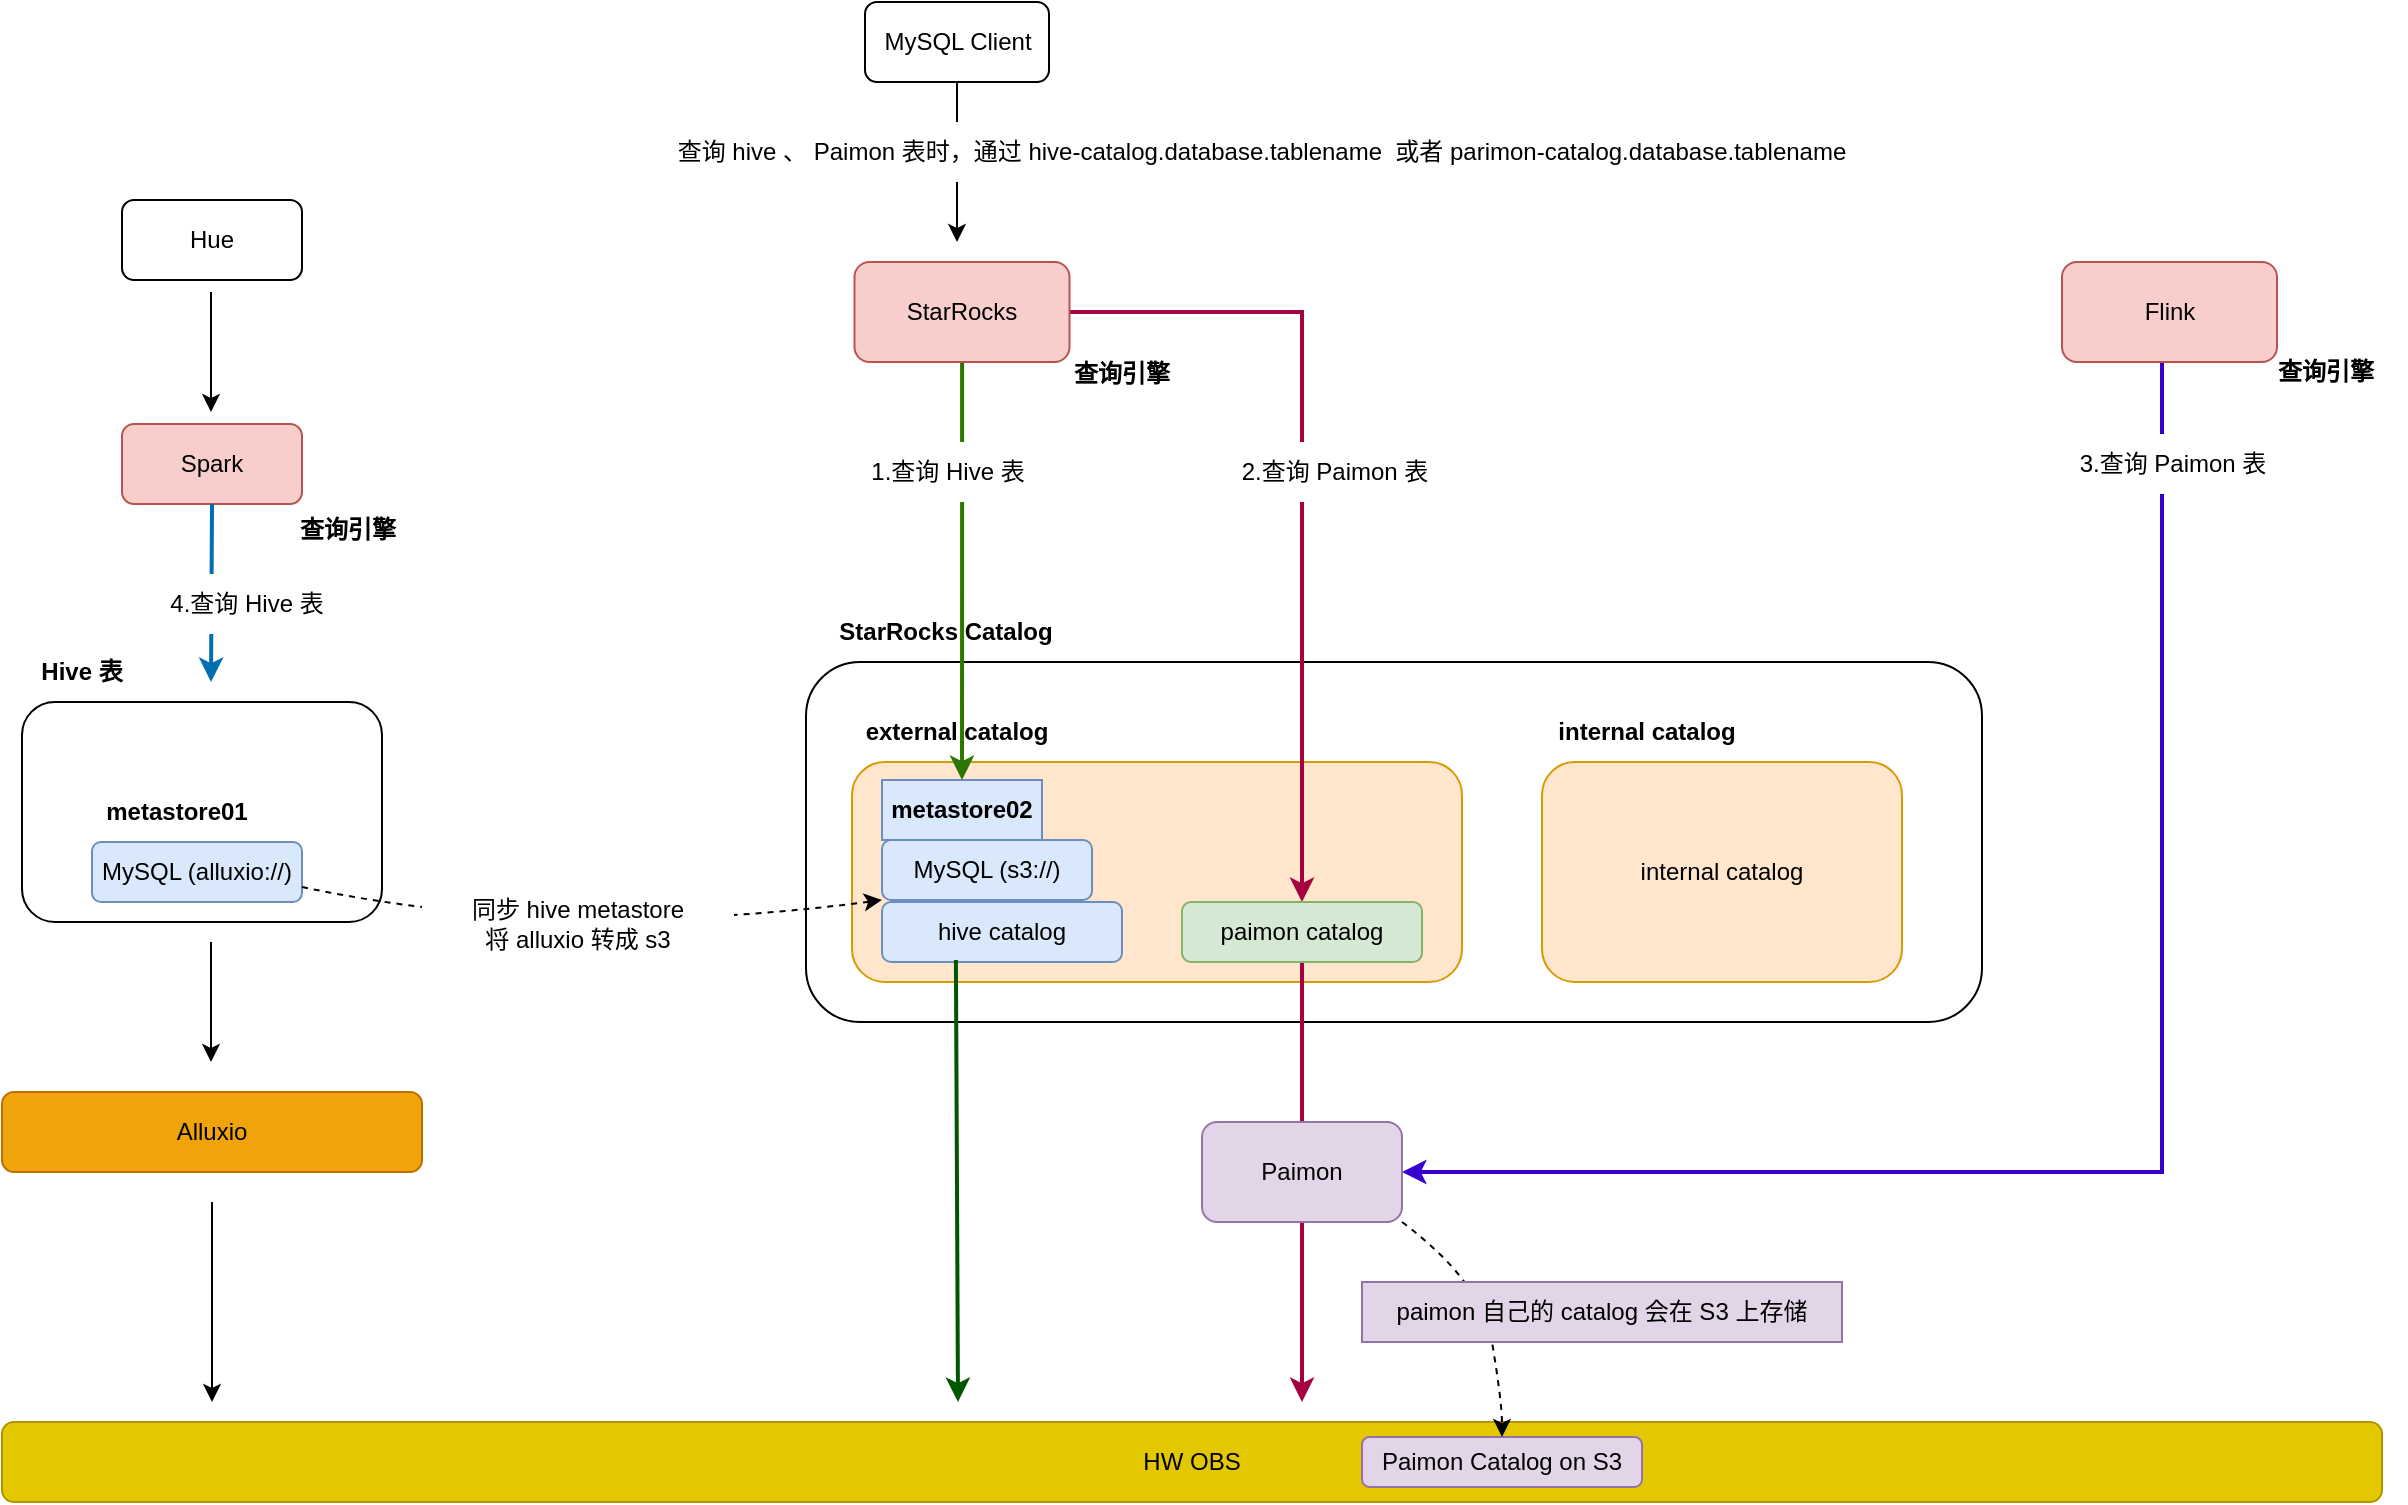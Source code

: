 <mxfile version="25.0.2">
  <diagram name="第 1 页" id="8rUQB08ghnEdtaq1rvVv">
    <mxGraphModel dx="1834" dy="1254" grid="1" gridSize="10" guides="1" tooltips="1" connect="1" arrows="1" fold="1" page="0" pageScale="1" pageWidth="827" pageHeight="1169" math="0" shadow="0">
      <root>
        <mxCell id="0" />
        <mxCell id="1" parent="0" />
        <mxCell id="Rbgh4GhVApIcBlavj4Tr-1" value="" style="rounded=1;whiteSpace=wrap;html=1;" vertex="1" parent="1">
          <mxGeometry x="12" y="80" width="588" height="180" as="geometry" />
        </mxCell>
        <mxCell id="Rbgh4GhVApIcBlavj4Tr-2" value="" style="rounded=1;whiteSpace=wrap;html=1;fillColor=#ffe6cc;strokeColor=#d79b00;" vertex="1" parent="1">
          <mxGeometry x="35" y="130" width="305" height="110" as="geometry" />
        </mxCell>
        <mxCell id="Rbgh4GhVApIcBlavj4Tr-3" value="Alluxio" style="rounded=1;whiteSpace=wrap;html=1;fillColor=#f0a30a;fontColor=#000000;strokeColor=#BD7000;" vertex="1" parent="1">
          <mxGeometry x="-390" y="295" width="210" height="40" as="geometry" />
        </mxCell>
        <mxCell id="Rbgh4GhVApIcBlavj4Tr-4" value="" style="rounded=1;whiteSpace=wrap;html=1;" vertex="1" parent="1">
          <mxGeometry x="-380" y="100" width="180" height="110" as="geometry" />
        </mxCell>
        <mxCell id="Rbgh4GhVApIcBlavj4Tr-5" value="" style="endArrow=classic;html=1;rounded=0;" edge="1" parent="1">
          <mxGeometry width="50" height="50" relative="1" as="geometry">
            <mxPoint x="-285.5" y="220" as="sourcePoint" />
            <mxPoint x="-285.5" y="280" as="targetPoint" />
          </mxGeometry>
        </mxCell>
        <mxCell id="Rbgh4GhVApIcBlavj4Tr-6" value="HW OBS" style="rounded=1;whiteSpace=wrap;html=1;fillColor=#e3c800;fontColor=#000000;strokeColor=#B09500;" vertex="1" parent="1">
          <mxGeometry x="-390" y="460" width="1190" height="40" as="geometry" />
        </mxCell>
        <mxCell id="Rbgh4GhVApIcBlavj4Tr-7" value="Hive 表" style="text;html=1;align=center;verticalAlign=middle;whiteSpace=wrap;rounded=0;fontStyle=1" vertex="1" parent="1">
          <mxGeometry x="-380" y="70" width="60" height="30" as="geometry" />
        </mxCell>
        <mxCell id="Rbgh4GhVApIcBlavj4Tr-8" value="MySQL (alluxio://)" style="rounded=1;whiteSpace=wrap;html=1;fillColor=#dae8fc;strokeColor=#6c8ebf;" vertex="1" parent="1">
          <mxGeometry x="-345" y="170" width="105" height="30" as="geometry" />
        </mxCell>
        <mxCell id="Rbgh4GhVApIcBlavj4Tr-9" value="metastore01" style="text;html=1;align=center;verticalAlign=middle;whiteSpace=wrap;rounded=0;fontStyle=1" vertex="1" parent="1">
          <mxGeometry x="-345" y="140" width="85" height="30" as="geometry" />
        </mxCell>
        <mxCell id="Rbgh4GhVApIcBlavj4Tr-10" value="Hue" style="rounded=1;whiteSpace=wrap;html=1;" vertex="1" parent="1">
          <mxGeometry x="-330" y="-151" width="90" height="40" as="geometry" />
        </mxCell>
        <mxCell id="Rbgh4GhVApIcBlavj4Tr-11" value="Spark" style="rounded=1;whiteSpace=wrap;html=1;fillColor=#f8cecc;strokeColor=#b85450;" vertex="1" parent="1">
          <mxGeometry x="-330" y="-39" width="90" height="40" as="geometry" />
        </mxCell>
        <mxCell id="Rbgh4GhVApIcBlavj4Tr-12" value="" style="endArrow=classic;html=1;rounded=0;exitX=0.5;exitY=1;exitDx=0;exitDy=0;fillColor=#1ba1e2;strokeColor=#006EAF;strokeWidth=2;" edge="1" parent="1" source="Rbgh4GhVApIcBlavj4Tr-11">
          <mxGeometry width="50" height="50" relative="1" as="geometry">
            <mxPoint x="-285.5" y="30" as="sourcePoint" />
            <mxPoint x="-285.5" y="90" as="targetPoint" />
          </mxGeometry>
        </mxCell>
        <mxCell id="Rbgh4GhVApIcBlavj4Tr-13" value="" style="endArrow=classic;html=1;rounded=0;" edge="1" parent="1">
          <mxGeometry width="50" height="50" relative="1" as="geometry">
            <mxPoint x="-285.5" y="-105" as="sourcePoint" />
            <mxPoint x="-285.5" y="-45" as="targetPoint" />
          </mxGeometry>
        </mxCell>
        <mxCell id="Rbgh4GhVApIcBlavj4Tr-14" value="MySQL (s3://)" style="rounded=1;whiteSpace=wrap;html=1;fillColor=#dae8fc;strokeColor=#6c8ebf;" vertex="1" parent="1">
          <mxGeometry x="50" y="169" width="105" height="30" as="geometry" />
        </mxCell>
        <mxCell id="Rbgh4GhVApIcBlavj4Tr-15" value="metastore02" style="text;html=1;align=center;verticalAlign=middle;whiteSpace=wrap;rounded=0;fontStyle=1;fillColor=#dae8fc;strokeColor=#6c8ebf;" vertex="1" parent="1">
          <mxGeometry x="50" y="139" width="80" height="30" as="geometry" />
        </mxCell>
        <mxCell id="Rbgh4GhVApIcBlavj4Tr-16" value="hive catalog" style="rounded=1;whiteSpace=wrap;html=1;fillColor=#dae8fc;strokeColor=#6c8ebf;" vertex="1" parent="1">
          <mxGeometry x="50" y="200" width="120" height="30" as="geometry" />
        </mxCell>
        <mxCell id="Rbgh4GhVApIcBlavj4Tr-17" value="" style="curved=1;endArrow=classic;html=1;rounded=0;exitX=1;exitY=0.75;exitDx=0;exitDy=0;entryX=0;entryY=1;entryDx=0;entryDy=0;dashed=1;" edge="1" parent="1" source="Rbgh4GhVApIcBlavj4Tr-8" target="Rbgh4GhVApIcBlavj4Tr-14">
          <mxGeometry width="50" height="50" relative="1" as="geometry">
            <mxPoint x="-160" y="240" as="sourcePoint" />
            <mxPoint x="-110" y="190" as="targetPoint" />
            <Array as="points">
              <mxPoint x="-110" y="220" />
            </Array>
          </mxGeometry>
        </mxCell>
        <mxCell id="Rbgh4GhVApIcBlavj4Tr-18" value="同步 hive metastore&lt;br&gt;将 alluxio 转成 s3" style="text;html=1;align=center;verticalAlign=middle;whiteSpace=wrap;rounded=0;fillColor=default;" vertex="1" parent="1">
          <mxGeometry x="-180" y="191" width="156" height="39" as="geometry" />
        </mxCell>
        <mxCell id="Rbgh4GhVApIcBlavj4Tr-19" style="edgeStyle=orthogonalEdgeStyle;rounded=0;orthogonalLoop=1;jettySize=auto;html=1;fillColor=#60a917;strokeColor=#2D7600;strokeWidth=2;" edge="1" parent="1" source="Rbgh4GhVApIcBlavj4Tr-21" target="Rbgh4GhVApIcBlavj4Tr-15">
          <mxGeometry relative="1" as="geometry" />
        </mxCell>
        <mxCell id="Rbgh4GhVApIcBlavj4Tr-20" style="edgeStyle=orthogonalEdgeStyle;rounded=0;orthogonalLoop=1;jettySize=auto;html=1;fillColor=#d80073;strokeColor=#A50040;strokeWidth=2;" edge="1" parent="1" source="Rbgh4GhVApIcBlavj4Tr-21" target="Rbgh4GhVApIcBlavj4Tr-24">
          <mxGeometry relative="1" as="geometry" />
        </mxCell>
        <mxCell id="Rbgh4GhVApIcBlavj4Tr-21" value="StarRocks" style="rounded=1;whiteSpace=wrap;html=1;fillColor=#f8cecc;strokeColor=#b85450;" vertex="1" parent="1">
          <mxGeometry x="36.25" y="-120" width="107.5" height="50" as="geometry" />
        </mxCell>
        <mxCell id="Rbgh4GhVApIcBlavj4Tr-22" value="internal catalog" style="rounded=1;whiteSpace=wrap;html=1;fillColor=#ffe6cc;strokeColor=#d79b00;" vertex="1" parent="1">
          <mxGeometry x="380" y="130" width="180" height="110" as="geometry" />
        </mxCell>
        <mxCell id="Rbgh4GhVApIcBlavj4Tr-23" style="edgeStyle=orthogonalEdgeStyle;rounded=0;orthogonalLoop=1;jettySize=auto;html=1;fillColor=#d80073;strokeColor=#A50040;strokeWidth=2;" edge="1" parent="1" source="Rbgh4GhVApIcBlavj4Tr-24">
          <mxGeometry relative="1" as="geometry">
            <mxPoint x="260" y="450" as="targetPoint" />
          </mxGeometry>
        </mxCell>
        <mxCell id="Rbgh4GhVApIcBlavj4Tr-24" value="paimon catalog" style="rounded=1;whiteSpace=wrap;html=1;fillColor=#d5e8d4;strokeColor=#82b366;" vertex="1" parent="1">
          <mxGeometry x="200" y="200" width="120" height="30" as="geometry" />
        </mxCell>
        <mxCell id="Rbgh4GhVApIcBlavj4Tr-25" value="external catalog" style="text;html=1;align=center;verticalAlign=middle;whiteSpace=wrap;rounded=0;fontStyle=1" vertex="1" parent="1">
          <mxGeometry x="35" y="100" width="105" height="30" as="geometry" />
        </mxCell>
        <mxCell id="Rbgh4GhVApIcBlavj4Tr-26" value="internal catalog" style="text;html=1;align=center;verticalAlign=middle;whiteSpace=wrap;rounded=0;fontStyle=1" vertex="1" parent="1">
          <mxGeometry x="380" y="100" width="105" height="30" as="geometry" />
        </mxCell>
        <mxCell id="Rbgh4GhVApIcBlavj4Tr-27" value="StarRocks Catalog" style="text;html=1;align=center;verticalAlign=middle;whiteSpace=wrap;rounded=0;fontStyle=1;fillColor=none;" vertex="1" parent="1">
          <mxGeometry x="13" y="50" width="138" height="30" as="geometry" />
        </mxCell>
        <mxCell id="Rbgh4GhVApIcBlavj4Tr-28" value="" style="endArrow=classic;html=1;rounded=0;exitX=0.308;exitY=0.967;exitDx=0;exitDy=0;exitPerimeter=0;fillColor=#008a00;strokeColor=#005700;strokeWidth=2;" edge="1" parent="1" source="Rbgh4GhVApIcBlavj4Tr-16">
          <mxGeometry width="50" height="50" relative="1" as="geometry">
            <mxPoint x="87" y="240" as="sourcePoint" />
            <mxPoint x="88" y="450" as="targetPoint" />
          </mxGeometry>
        </mxCell>
        <mxCell id="Rbgh4GhVApIcBlavj4Tr-29" value="1.查询 Hive 表" style="text;html=1;align=center;verticalAlign=middle;whiteSpace=wrap;rounded=0;fillColor=default;" vertex="1" parent="1">
          <mxGeometry x="36.25" y="-30" width="93.75" height="30" as="geometry" />
        </mxCell>
        <mxCell id="Rbgh4GhVApIcBlavj4Tr-30" value="2.查询 Paimon 表" style="text;html=1;align=center;verticalAlign=middle;whiteSpace=wrap;rounded=0;fillColor=default;" vertex="1" parent="1">
          <mxGeometry x="213.13" y="-30" width="126.87" height="30" as="geometry" />
        </mxCell>
        <mxCell id="Rbgh4GhVApIcBlavj4Tr-31" style="edgeStyle=orthogonalEdgeStyle;rounded=0;orthogonalLoop=1;jettySize=auto;html=1;" edge="1" parent="1" source="Rbgh4GhVApIcBlavj4Tr-32">
          <mxGeometry relative="1" as="geometry">
            <mxPoint x="87.5" y="-130" as="targetPoint" />
          </mxGeometry>
        </mxCell>
        <mxCell id="Rbgh4GhVApIcBlavj4Tr-32" value="MySQL Client" style="rounded=1;whiteSpace=wrap;html=1;" vertex="1" parent="1">
          <mxGeometry x="41.5" y="-250" width="92" height="40" as="geometry" />
        </mxCell>
        <mxCell id="Rbgh4GhVApIcBlavj4Tr-33" value="查询 hive 、 Paimon 表时，通过 hive-catalog.database.tablename&amp;nbsp; 或者 parimon-catalog.database.tablename" style="text;html=1;align=center;verticalAlign=middle;whiteSpace=wrap;rounded=0;fillColor=default;" vertex="1" parent="1">
          <mxGeometry x="-60" y="-190" width="600" height="30" as="geometry" />
        </mxCell>
        <mxCell id="Rbgh4GhVApIcBlavj4Tr-34" style="edgeStyle=orthogonalEdgeStyle;rounded=0;orthogonalLoop=1;jettySize=auto;html=1;entryX=1;entryY=0.5;entryDx=0;entryDy=0;fillColor=#6a00ff;strokeColor=#3700CC;strokeWidth=2;" edge="1" parent="1" source="Rbgh4GhVApIcBlavj4Tr-35" target="Rbgh4GhVApIcBlavj4Tr-37">
          <mxGeometry relative="1" as="geometry">
            <Array as="points">
              <mxPoint x="690" y="335" />
            </Array>
          </mxGeometry>
        </mxCell>
        <mxCell id="Rbgh4GhVApIcBlavj4Tr-35" value="Flink" style="rounded=1;whiteSpace=wrap;html=1;fillColor=#f8cecc;strokeColor=#b85450;" vertex="1" parent="1">
          <mxGeometry x="640" y="-120" width="107.5" height="50" as="geometry" />
        </mxCell>
        <mxCell id="Rbgh4GhVApIcBlavj4Tr-36" value="" style="endArrow=classic;html=1;rounded=0;" edge="1" parent="1">
          <mxGeometry width="50" height="50" relative="1" as="geometry">
            <mxPoint x="-285" y="350" as="sourcePoint" />
            <mxPoint x="-285" y="450" as="targetPoint" />
          </mxGeometry>
        </mxCell>
        <mxCell id="Rbgh4GhVApIcBlavj4Tr-37" value="Paimon" style="rounded=1;whiteSpace=wrap;html=1;fillColor=#e1d5e7;strokeColor=#9673a6;" vertex="1" parent="1">
          <mxGeometry x="210" y="310" width="100" height="50" as="geometry" />
        </mxCell>
        <mxCell id="Rbgh4GhVApIcBlavj4Tr-38" value="查询引擎" style="text;html=1;align=center;verticalAlign=middle;whiteSpace=wrap;rounded=0;fontStyle=1" vertex="1" parent="1">
          <mxGeometry x="-257" y="-1" width="80" height="30" as="geometry" />
        </mxCell>
        <mxCell id="Rbgh4GhVApIcBlavj4Tr-39" value="查询引擎" style="text;html=1;align=center;verticalAlign=middle;whiteSpace=wrap;rounded=0;fontStyle=1" vertex="1" parent="1">
          <mxGeometry x="130" y="-79" width="80" height="30" as="geometry" />
        </mxCell>
        <mxCell id="Rbgh4GhVApIcBlavj4Tr-40" value="查询引擎" style="text;html=1;align=center;verticalAlign=middle;whiteSpace=wrap;rounded=0;fontStyle=1" vertex="1" parent="1">
          <mxGeometry x="732" y="-80" width="80" height="30" as="geometry" />
        </mxCell>
        <mxCell id="Rbgh4GhVApIcBlavj4Tr-41" value="Paimon Catalog on S3" style="rounded=1;whiteSpace=wrap;html=1;fillColor=#e1d5e7;strokeColor=#9673a6;" vertex="1" parent="1">
          <mxGeometry x="290" y="467.5" width="140" height="25" as="geometry" />
        </mxCell>
        <mxCell id="Rbgh4GhVApIcBlavj4Tr-42" value="" style="curved=1;endArrow=classic;html=1;rounded=0;exitX=1;exitY=1;exitDx=0;exitDy=0;dashed=1;" edge="1" parent="1" target="Rbgh4GhVApIcBlavj4Tr-41">
          <mxGeometry width="50" height="50" relative="1" as="geometry">
            <mxPoint x="310" y="360" as="sourcePoint" />
            <mxPoint x="510" y="370" as="targetPoint" />
            <Array as="points">
              <mxPoint x="350" y="390" />
              <mxPoint x="360" y="450" />
            </Array>
          </mxGeometry>
        </mxCell>
        <mxCell id="Rbgh4GhVApIcBlavj4Tr-43" value="paimon 自己的 catalog 会在 S3 上存储" style="text;html=1;align=center;verticalAlign=middle;whiteSpace=wrap;rounded=0;fillColor=#e1d5e7;strokeColor=#9673a6;" vertex="1" parent="1">
          <mxGeometry x="290" y="390" width="240" height="30" as="geometry" />
        </mxCell>
        <mxCell id="Rbgh4GhVApIcBlavj4Tr-44" value="3.查询 Paimon 表" style="text;html=1;align=center;verticalAlign=middle;whiteSpace=wrap;rounded=0;fillColor=default;" vertex="1" parent="1">
          <mxGeometry x="632.32" y="-34" width="126.87" height="30" as="geometry" />
        </mxCell>
        <mxCell id="Rbgh4GhVApIcBlavj4Tr-45" value="4.查询 Hive 表" style="text;html=1;align=center;verticalAlign=middle;whiteSpace=wrap;rounded=0;fillColor=default;" vertex="1" parent="1">
          <mxGeometry x="-330.87" y="36" width="126.87" height="30" as="geometry" />
        </mxCell>
      </root>
    </mxGraphModel>
  </diagram>
</mxfile>
